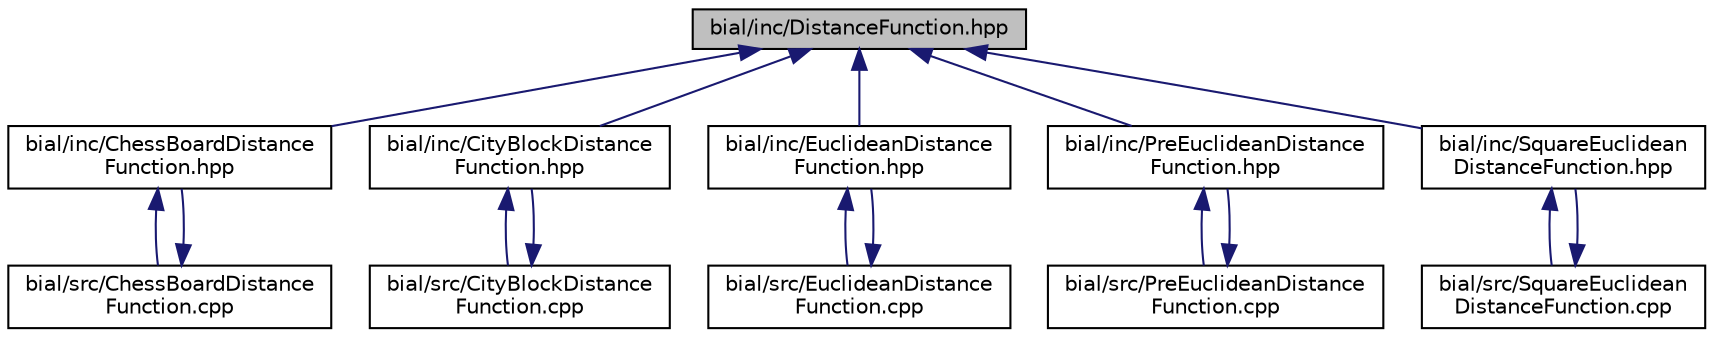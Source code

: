 digraph "bial/inc/DistanceFunction.hpp"
{
  edge [fontname="Helvetica",fontsize="10",labelfontname="Helvetica",labelfontsize="10"];
  node [fontname="Helvetica",fontsize="10",shape=record];
  Node1 [label="bial/inc/DistanceFunction.hpp",height=0.2,width=0.4,color="black", fillcolor="grey75", style="filled", fontcolor="black"];
  Node1 -> Node2 [dir="back",color="midnightblue",fontsize="10",style="solid",fontname="Helvetica"];
  Node2 [label="bial/inc/ChessBoardDistance\lFunction.hpp",height=0.2,width=0.4,color="black", fillcolor="white", style="filled",URL="$_chess_board_distance_function_8hpp.html"];
  Node2 -> Node3 [dir="back",color="midnightblue",fontsize="10",style="solid",fontname="Helvetica"];
  Node3 [label="bial/src/ChessBoardDistance\lFunction.cpp",height=0.2,width=0.4,color="black", fillcolor="white", style="filled",URL="$_chess_board_distance_function_8cpp.html"];
  Node3 -> Node2 [dir="back",color="midnightblue",fontsize="10",style="solid",fontname="Helvetica"];
  Node1 -> Node4 [dir="back",color="midnightblue",fontsize="10",style="solid",fontname="Helvetica"];
  Node4 [label="bial/inc/CityBlockDistance\lFunction.hpp",height=0.2,width=0.4,color="black", fillcolor="white", style="filled",URL="$_city_block_distance_function_8hpp.html"];
  Node4 -> Node5 [dir="back",color="midnightblue",fontsize="10",style="solid",fontname="Helvetica"];
  Node5 [label="bial/src/CityBlockDistance\lFunction.cpp",height=0.2,width=0.4,color="black", fillcolor="white", style="filled",URL="$_city_block_distance_function_8cpp.html"];
  Node5 -> Node4 [dir="back",color="midnightblue",fontsize="10",style="solid",fontname="Helvetica"];
  Node1 -> Node6 [dir="back",color="midnightblue",fontsize="10",style="solid",fontname="Helvetica"];
  Node6 [label="bial/inc/EuclideanDistance\lFunction.hpp",height=0.2,width=0.4,color="black", fillcolor="white", style="filled",URL="$_euclidean_distance_function_8hpp.html"];
  Node6 -> Node7 [dir="back",color="midnightblue",fontsize="10",style="solid",fontname="Helvetica"];
  Node7 [label="bial/src/EuclideanDistance\lFunction.cpp",height=0.2,width=0.4,color="black", fillcolor="white", style="filled",URL="$_euclidean_distance_function_8cpp.html"];
  Node7 -> Node6 [dir="back",color="midnightblue",fontsize="10",style="solid",fontname="Helvetica"];
  Node1 -> Node8 [dir="back",color="midnightblue",fontsize="10",style="solid",fontname="Helvetica"];
  Node8 [label="bial/inc/PreEuclideanDistance\lFunction.hpp",height=0.2,width=0.4,color="black", fillcolor="white", style="filled",URL="$_pre_euclidean_distance_function_8hpp.html"];
  Node8 -> Node9 [dir="back",color="midnightblue",fontsize="10",style="solid",fontname="Helvetica"];
  Node9 [label="bial/src/PreEuclideanDistance\lFunction.cpp",height=0.2,width=0.4,color="black", fillcolor="white", style="filled",URL="$_pre_euclidean_distance_function_8cpp.html"];
  Node9 -> Node8 [dir="back",color="midnightblue",fontsize="10",style="solid",fontname="Helvetica"];
  Node1 -> Node10 [dir="back",color="midnightblue",fontsize="10",style="solid",fontname="Helvetica"];
  Node10 [label="bial/inc/SquareEuclidean\lDistanceFunction.hpp",height=0.2,width=0.4,color="black", fillcolor="white", style="filled",URL="$_square_euclidean_distance_function_8hpp.html"];
  Node10 -> Node11 [dir="back",color="midnightblue",fontsize="10",style="solid",fontname="Helvetica"];
  Node11 [label="bial/src/SquareEuclidean\lDistanceFunction.cpp",height=0.2,width=0.4,color="black", fillcolor="white", style="filled",URL="$_square_euclidean_distance_function_8cpp.html"];
  Node11 -> Node10 [dir="back",color="midnightblue",fontsize="10",style="solid",fontname="Helvetica"];
}
